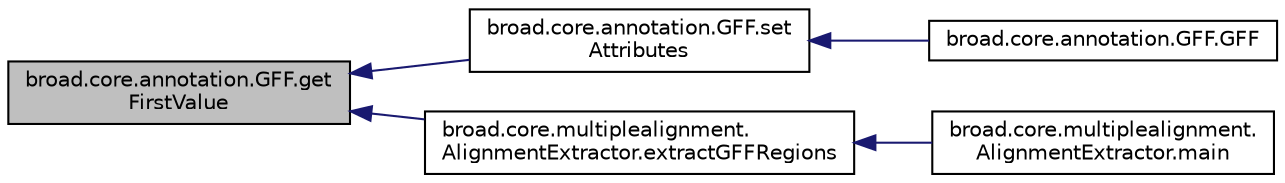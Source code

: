 digraph "broad.core.annotation.GFF.getFirstValue"
{
  edge [fontname="Helvetica",fontsize="10",labelfontname="Helvetica",labelfontsize="10"];
  node [fontname="Helvetica",fontsize="10",shape=record];
  rankdir="LR";
  Node1 [label="broad.core.annotation.GFF.get\lFirstValue",height=0.2,width=0.4,color="black", fillcolor="grey75", style="filled" fontcolor="black"];
  Node1 -> Node2 [dir="back",color="midnightblue",fontsize="10",style="solid"];
  Node2 [label="broad.core.annotation.GFF.set\lAttributes",height=0.2,width=0.4,color="black", fillcolor="white", style="filled",URL="$classbroad_1_1core_1_1annotation_1_1_g_f_f.html#a896fe7c925e9513bd06cde675fdfa617"];
  Node2 -> Node3 [dir="back",color="midnightblue",fontsize="10",style="solid"];
  Node3 [label="broad.core.annotation.GFF.GFF",height=0.2,width=0.4,color="black", fillcolor="white", style="filled",URL="$classbroad_1_1core_1_1annotation_1_1_g_f_f.html#af6eec864fda16bb18f36c6fde1c067e2"];
  Node1 -> Node4 [dir="back",color="midnightblue",fontsize="10",style="solid"];
  Node4 [label="broad.core.multiplealignment.\lAlignmentExtractor.extractGFFRegions",height=0.2,width=0.4,color="black", fillcolor="white", style="filled",URL="$classbroad_1_1core_1_1multiplealignment_1_1_alignment_extractor.html#a953ec88a63df9ac98e99814792206a06"];
  Node4 -> Node5 [dir="back",color="midnightblue",fontsize="10",style="solid"];
  Node5 [label="broad.core.multiplealignment.\lAlignmentExtractor.main",height=0.2,width=0.4,color="black", fillcolor="white", style="filled",URL="$classbroad_1_1core_1_1multiplealignment_1_1_alignment_extractor.html#a48d2b8b5d5fdbcc0caae3d2e29e049f2"];
}

